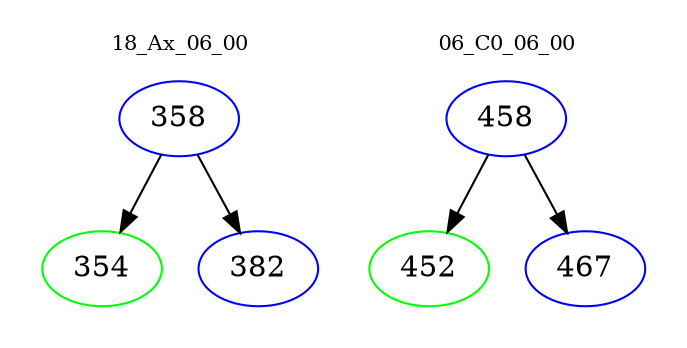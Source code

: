 digraph{
subgraph cluster_0 {
color = white
label = "18_Ax_06_00";
fontsize=10;
T0_358 [label="358", color="blue"]
T0_358 -> T0_354 [color="black"]
T0_354 [label="354", color="green"]
T0_358 -> T0_382 [color="black"]
T0_382 [label="382", color="blue"]
}
subgraph cluster_1 {
color = white
label = "06_C0_06_00";
fontsize=10;
T1_458 [label="458", color="blue"]
T1_458 -> T1_452 [color="black"]
T1_452 [label="452", color="green"]
T1_458 -> T1_467 [color="black"]
T1_467 [label="467", color="blue"]
}
}
